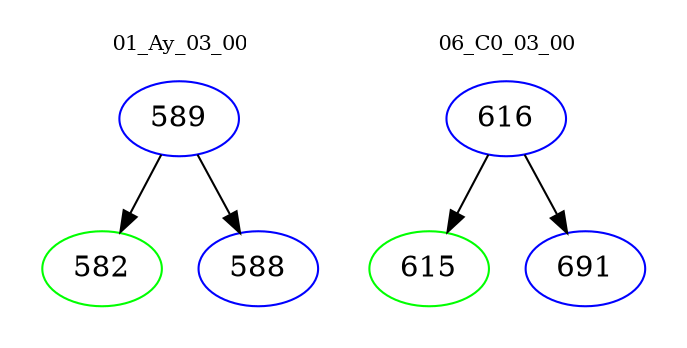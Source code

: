 digraph{
subgraph cluster_0 {
color = white
label = "01_Ay_03_00";
fontsize=10;
T0_589 [label="589", color="blue"]
T0_589 -> T0_582 [color="black"]
T0_582 [label="582", color="green"]
T0_589 -> T0_588 [color="black"]
T0_588 [label="588", color="blue"]
}
subgraph cluster_1 {
color = white
label = "06_C0_03_00";
fontsize=10;
T1_616 [label="616", color="blue"]
T1_616 -> T1_615 [color="black"]
T1_615 [label="615", color="green"]
T1_616 -> T1_691 [color="black"]
T1_691 [label="691", color="blue"]
}
}
